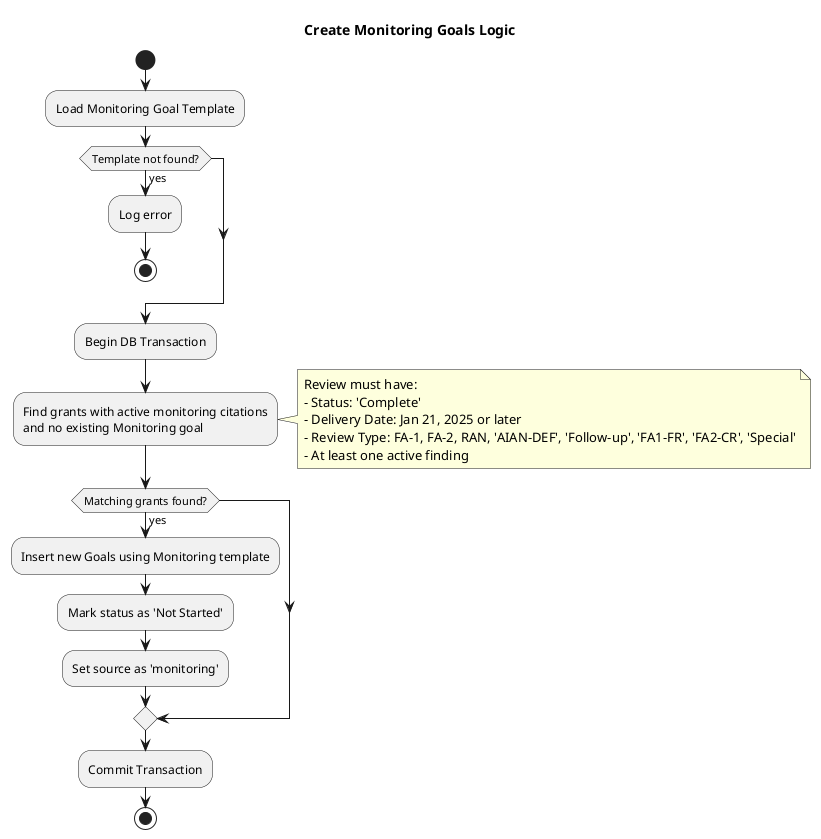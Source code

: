 @startuml
!pragma useVerticalIf on
title Create Monitoring Goals Logic

start

:Load Monitoring Goal Template;

if (Template not found?) then (yes)
  :Log error;
  stop
endif

:Begin DB Transaction;

:Find grants with active monitoring citations\nand no existing Monitoring goal;

note right
  Review must have:
  - Status: 'Complete'
  - Delivery Date: Jan 21, 2025 or later
  - Review Type: FA-1, FA-2, RAN, 'AIAN-DEF', 'Follow-up', 'FA1-FR', 'FA2-CR', 'Special'
  - At least one active finding
end note

if (Matching grants found?) then (yes)
  :Insert new Goals using Monitoring template;
  :Mark status as 'Not Started';
  :Set source as 'monitoring';
endif

:Commit Transaction;

stop
@enduml
